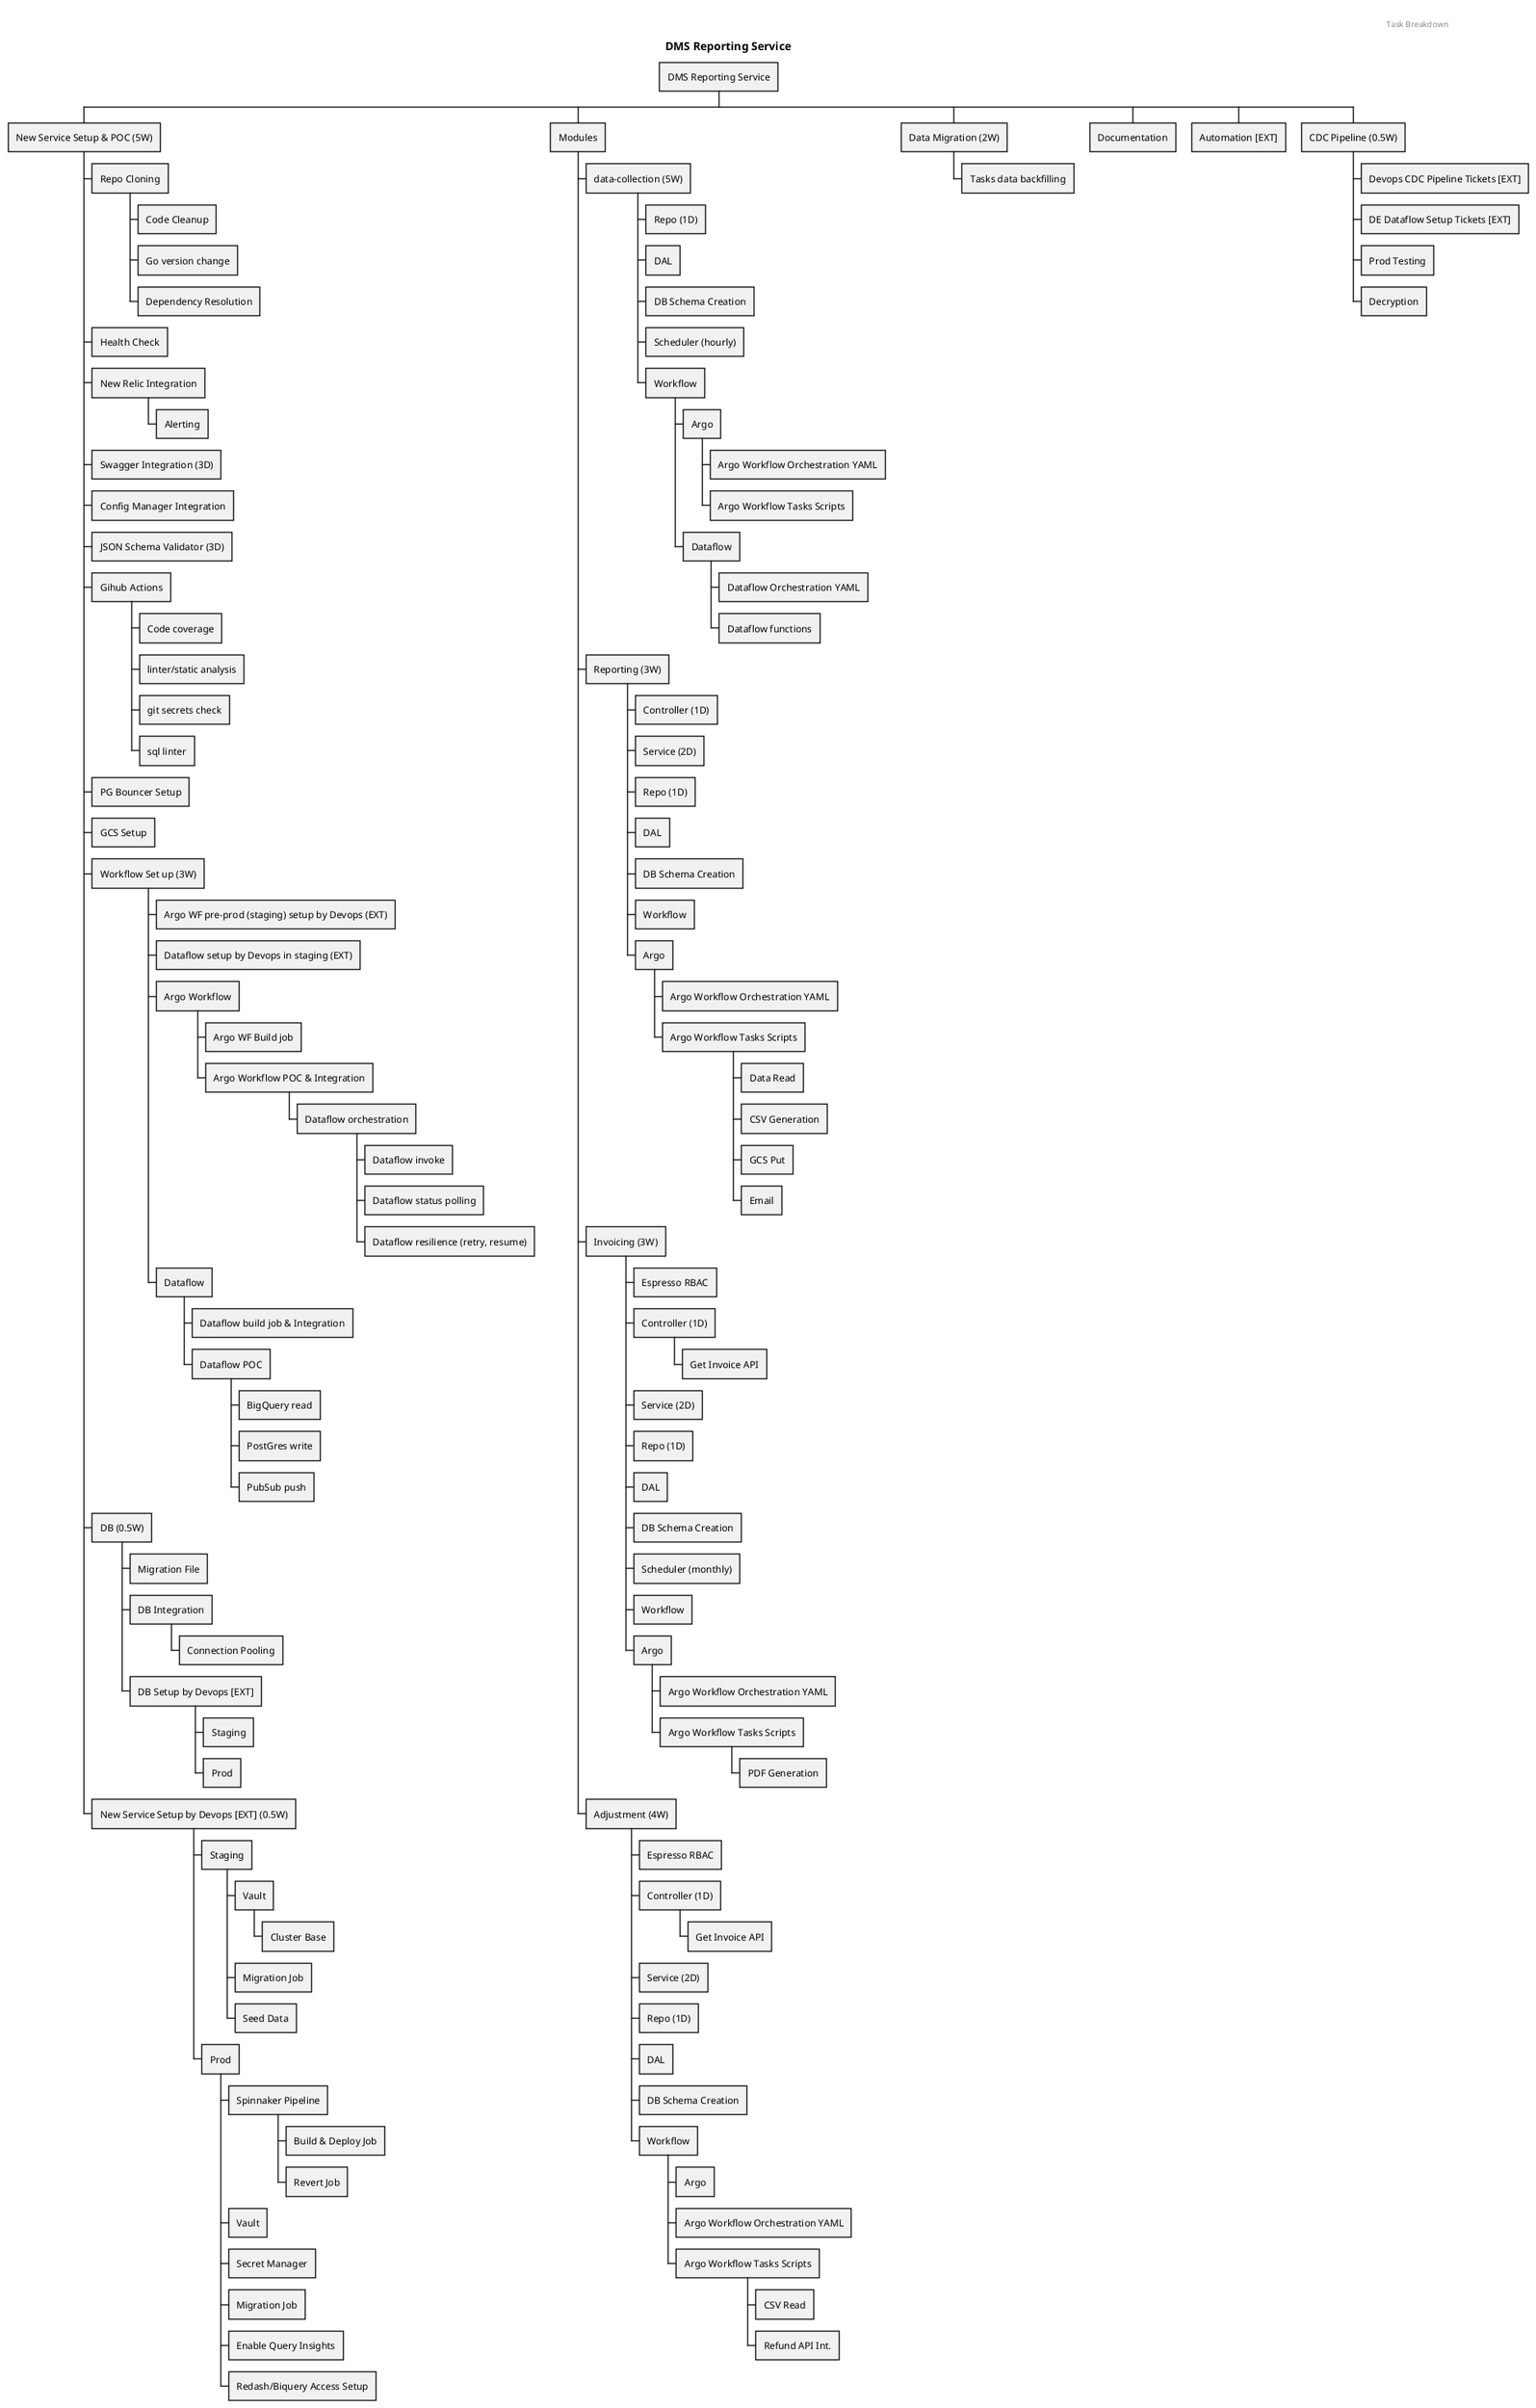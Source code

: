 @startwbs
'https://plantuml.com/mindmap-diagram

title DMS Reporting Service

* DMS Reporting Service
** New Service Setup & POC (5W)
*** Repo Cloning
**** Code Cleanup
**** Go version change
**** Dependency Resolution
*** Health Check
*** New Relic Integration
**** Alerting
*** Swagger Integration (3D)
*** Config Manager Integration
*** JSON Schema Validator (3D)
*** Gihub Actions
**** Code coverage
**** linter/static analysis
**** git secrets check
**** sql linter
*** PG Bouncer Setup
*** GCS Setup
*** Workflow Set up (3W)
**** Argo WF pre-prod (staging) setup by Devops (EXT)
**** Dataflow setup by Devops in staging (EXT)
**** Argo Workflow
***** Argo WF Build job
***** Argo Workflow POC & Integration
****** Dataflow orchestration
******* Dataflow invoke
******* Dataflow status polling
******* Dataflow resilience (retry, resume)
**** Dataflow
***** Dataflow build job & Integration
***** Dataflow POC
****** BigQuery read
****** PostGres write
****** PubSub push

*** DB (0.5W)
**** Migration File
**** DB Integration
***** Connection Pooling
**** DB Setup by Devops [EXT]
***** Staging
***** Prod

*** New Service Setup by Devops [EXT] (0.5W)
**** Staging
***** Vault
****** Cluster Base
***** Migration Job
***** Seed Data
**** Prod
***** Spinnaker Pipeline
****** Build & Deploy Job
****** Revert Job
***** Vault
***** Secret Manager
***** Migration Job
***** Enable Query Insights
***** Redash/Biquery Access Setup

** Modules

*** data-collection (5W)
**** Repo (1D)
**** DAL
**** DB Schema Creation
**** Scheduler (hourly)
**** Workflow
***** Argo
****** Argo Workflow Orchestration YAML
****** Argo Workflow Tasks Scripts
***** Dataflow
****** Dataflow Orchestration YAML
****** Dataflow functions

*** Reporting (3W)
**** Controller (1D)
**** Service (2D)
**** Repo (1D)
**** DAL
**** DB Schema Creation
**** Workflow
**** Argo
***** Argo Workflow Orchestration YAML
***** Argo Workflow Tasks Scripts
****** Data Read
****** CSV Generation
****** GCS Put
****** Email

*** Invoicing (3W)
**** Espresso RBAC
**** Controller (1D)
***** Get Invoice API
**** Service (2D)
**** Repo (1D)
**** DAL
**** DB Schema Creation
**** Scheduler (monthly)
**** Workflow
**** Argo
***** Argo Workflow Orchestration YAML
***** Argo Workflow Tasks Scripts
****** PDF Generation

*** Adjustment (4W)
**** Espresso RBAC
**** Controller (1D)
***** Get Invoice API
**** Service (2D)
**** Repo (1D)
**** DAL
**** DB Schema Creation
**** Workflow
***** Argo
***** Argo Workflow Orchestration YAML
***** Argo Workflow Tasks Scripts
****** CSV Read
****** Refund API Int.

** Data Migration (2W)
*** Tasks data backfilling

** Documentation
** Automation [EXT]
** CDC Pipeline (0.5W)
*** Devops CDC Pipeline Tickets [EXT]
*** DE Dataflow Setup Tickets [EXT]
*** Prod Testing
*** Decryption

header

Task Breakdown
endheader

@endwbs
